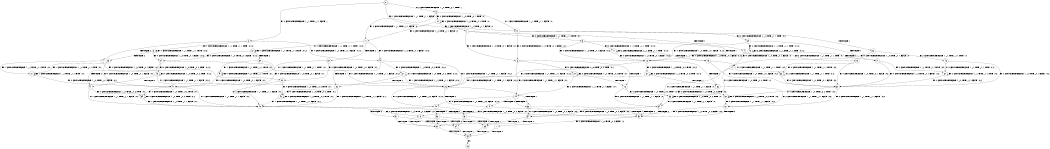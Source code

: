 digraph BCG {
size = "7, 10.5";
center = TRUE;
node [shape = circle];
0 [peripheries = 2];
0 -> 1 [label = "EX !1 !ATOMIC_EXCH_BRANCH (1, +1, TRUE, +1, 1, FALSE) !::"];
0 -> 2 [label = "EX !2 !ATOMIC_EXCH_BRANCH (1, +1, TRUE, +1, 1, FALSE) !::"];
0 -> 3 [label = "EX !0 !ATOMIC_EXCH_BRANCH (1, +0, TRUE, +0, 1, TRUE) !::"];
1 -> 4 [label = "TERMINATE !1"];
1 -> 5 [label = "EX !2 !ATOMIC_EXCH_BRANCH (1, +1, TRUE, +1, 1, TRUE) !:0:1:"];
1 -> 6 [label = "EX !0 !ATOMIC_EXCH_BRANCH (1, +0, TRUE, +0, 1, FALSE) !:0:1:"];
2 -> 7 [label = "TERMINATE !2"];
2 -> 8 [label = "EX !1 !ATOMIC_EXCH_BRANCH (1, +1, TRUE, +1, 1, TRUE) !:0:1:2:"];
2 -> 9 [label = "EX !0 !ATOMIC_EXCH_BRANCH (1, +0, TRUE, +0, 1, FALSE) !:0:1:2:"];
3 -> 10 [label = "EX !1 !ATOMIC_EXCH_BRANCH (1, +1, TRUE, +1, 1, FALSE) !:0:"];
3 -> 11 [label = "EX !2 !ATOMIC_EXCH_BRANCH (1, +1, TRUE, +1, 1, FALSE) !:0:"];
3 -> 12 [label = "EX !0 !ATOMIC_EXCH_BRANCH (1, +0, TRUE, +0, 1, TRUE) !:0:"];
4 -> 13 [label = "EX !2 !ATOMIC_EXCH_BRANCH (1, +1, TRUE, +1, 1, TRUE) !:0:"];
4 -> 14 [label = "EX !0 !ATOMIC_EXCH_BRANCH (1, +0, TRUE, +0, 1, FALSE) !:0:"];
5 -> 15 [label = "TERMINATE !1"];
5 -> 16 [label = "EX !0 !ATOMIC_EXCH_BRANCH (1, +0, TRUE, +0, 1, FALSE) !:0:1:2:"];
5 -> 17 [label = "EX !2 !ATOMIC_EXCH_BRANCH (1, +1, TRUE, +1, 1, TRUE) !:0:1:2:"];
6 -> 18 [label = "TERMINATE !1"];
6 -> 19 [label = "EX !2 !ATOMIC_EXCH_BRANCH (1, +1, TRUE, +1, 1, FALSE) !:0:1:"];
6 -> 20 [label = "EX !0 !ATOMIC_EXCH_BRANCH (1, +0, TRUE, +0, 2, TRUE) !:0:1:"];
7 -> 21 [label = "EX !1 !ATOMIC_EXCH_BRANCH (1, +1, TRUE, +1, 1, TRUE) !:0:1:"];
7 -> 22 [label = "EX !0 !ATOMIC_EXCH_BRANCH (1, +0, TRUE, +0, 1, FALSE) !:0:1:"];
8 -> 23 [label = "TERMINATE !2"];
8 -> 24 [label = "EX !0 !ATOMIC_EXCH_BRANCH (1, +0, TRUE, +0, 1, FALSE) !:0:1:2:"];
8 -> 8 [label = "EX !1 !ATOMIC_EXCH_BRANCH (1, +1, TRUE, +1, 1, TRUE) !:0:1:2:"];
9 -> 25 [label = "TERMINATE !2"];
9 -> 26 [label = "EX !1 !ATOMIC_EXCH_BRANCH (1, +1, TRUE, +1, 1, FALSE) !:0:1:2:"];
9 -> 27 [label = "EX !0 !ATOMIC_EXCH_BRANCH (1, +0, TRUE, +0, 2, TRUE) !:0:1:2:"];
10 -> 28 [label = "TERMINATE !1"];
10 -> 29 [label = "EX !2 !ATOMIC_EXCH_BRANCH (1, +1, TRUE, +1, 1, TRUE) !:0:1:"];
10 -> 6 [label = "EX !0 !ATOMIC_EXCH_BRANCH (1, +0, TRUE, +0, 1, FALSE) !:0:1:"];
11 -> 30 [label = "TERMINATE !2"];
11 -> 31 [label = "EX !1 !ATOMIC_EXCH_BRANCH (1, +1, TRUE, +1, 1, TRUE) !:0:1:2:"];
11 -> 9 [label = "EX !0 !ATOMIC_EXCH_BRANCH (1, +0, TRUE, +0, 1, FALSE) !:0:1:2:"];
12 -> 10 [label = "EX !1 !ATOMIC_EXCH_BRANCH (1, +1, TRUE, +1, 1, FALSE) !:0:"];
12 -> 11 [label = "EX !2 !ATOMIC_EXCH_BRANCH (1, +1, TRUE, +1, 1, FALSE) !:0:"];
12 -> 12 [label = "EX !0 !ATOMIC_EXCH_BRANCH (1, +0, TRUE, +0, 1, TRUE) !:0:"];
13 -> 32 [label = "EX !0 !ATOMIC_EXCH_BRANCH (1, +0, TRUE, +0, 1, FALSE) !:0:2:"];
13 -> 33 [label = "EX !2 !ATOMIC_EXCH_BRANCH (1, +1, TRUE, +1, 1, TRUE) !:0:2:"];
14 -> 34 [label = "EX !2 !ATOMIC_EXCH_BRANCH (1, +1, TRUE, +1, 1, FALSE) !:0:"];
14 -> 35 [label = "EX !0 !ATOMIC_EXCH_BRANCH (1, +0, TRUE, +0, 2, TRUE) !:0:"];
15 -> 32 [label = "EX !0 !ATOMIC_EXCH_BRANCH (1, +0, TRUE, +0, 1, FALSE) !:0:2:"];
15 -> 33 [label = "EX !2 !ATOMIC_EXCH_BRANCH (1, +1, TRUE, +1, 1, TRUE) !:0:2:"];
16 -> 36 [label = "TERMINATE !1"];
16 -> 26 [label = "EX !2 !ATOMIC_EXCH_BRANCH (1, +1, TRUE, +1, 1, FALSE) !:0:1:2:"];
16 -> 37 [label = "EX !0 !ATOMIC_EXCH_BRANCH (1, +0, TRUE, +0, 2, TRUE) !:0:1:2:"];
17 -> 15 [label = "TERMINATE !1"];
17 -> 16 [label = "EX !0 !ATOMIC_EXCH_BRANCH (1, +0, TRUE, +0, 1, FALSE) !:0:1:2:"];
17 -> 17 [label = "EX !2 !ATOMIC_EXCH_BRANCH (1, +1, TRUE, +1, 1, TRUE) !:0:1:2:"];
18 -> 34 [label = "EX !2 !ATOMIC_EXCH_BRANCH (1, +1, TRUE, +1, 1, FALSE) !:0:"];
18 -> 35 [label = "EX !0 !ATOMIC_EXCH_BRANCH (1, +0, TRUE, +0, 2, TRUE) !:0:"];
19 -> 38 [label = "TERMINATE !1"];
19 -> 39 [label = "TERMINATE !2"];
19 -> 40 [label = "EX !0 !ATOMIC_EXCH_BRANCH (1, +0, TRUE, +0, 2, FALSE) !:0:1:2:"];
20 -> 18 [label = "TERMINATE !1"];
20 -> 19 [label = "EX !2 !ATOMIC_EXCH_BRANCH (1, +1, TRUE, +1, 1, FALSE) !:0:1:"];
20 -> 20 [label = "EX !0 !ATOMIC_EXCH_BRANCH (1, +0, TRUE, +0, 2, TRUE) !:0:1:"];
21 -> 41 [label = "EX !0 !ATOMIC_EXCH_BRANCH (1, +0, TRUE, +0, 1, FALSE) !:0:1:"];
21 -> 21 [label = "EX !1 !ATOMIC_EXCH_BRANCH (1, +1, TRUE, +1, 1, TRUE) !:0:1:"];
22 -> 42 [label = "EX !1 !ATOMIC_EXCH_BRANCH (1, +1, TRUE, +1, 1, FALSE) !:0:1:"];
22 -> 43 [label = "EX !0 !ATOMIC_EXCH_BRANCH (1, +0, TRUE, +0, 2, TRUE) !:0:1:"];
23 -> 41 [label = "EX !0 !ATOMIC_EXCH_BRANCH (1, +0, TRUE, +0, 1, FALSE) !:0:1:"];
23 -> 21 [label = "EX !1 !ATOMIC_EXCH_BRANCH (1, +1, TRUE, +1, 1, TRUE) !:0:1:"];
24 -> 44 [label = "TERMINATE !2"];
24 -> 26 [label = "EX !1 !ATOMIC_EXCH_BRANCH (1, +1, TRUE, +1, 1, FALSE) !:0:1:2:"];
24 -> 45 [label = "EX !0 !ATOMIC_EXCH_BRANCH (1, +0, TRUE, +0, 2, TRUE) !:0:1:2:"];
25 -> 42 [label = "EX !1 !ATOMIC_EXCH_BRANCH (1, +1, TRUE, +1, 1, FALSE) !:0:1:"];
25 -> 43 [label = "EX !0 !ATOMIC_EXCH_BRANCH (1, +0, TRUE, +0, 2, TRUE) !:0:1:"];
26 -> 38 [label = "TERMINATE !1"];
26 -> 39 [label = "TERMINATE !2"];
26 -> 40 [label = "EX !0 !ATOMIC_EXCH_BRANCH (1, +0, TRUE, +0, 2, FALSE) !:0:1:2:"];
27 -> 25 [label = "TERMINATE !2"];
27 -> 26 [label = "EX !1 !ATOMIC_EXCH_BRANCH (1, +1, TRUE, +1, 1, FALSE) !:0:1:2:"];
27 -> 27 [label = "EX !0 !ATOMIC_EXCH_BRANCH (1, +0, TRUE, +0, 2, TRUE) !:0:1:2:"];
28 -> 46 [label = "EX !2 !ATOMIC_EXCH_BRANCH (1, +1, TRUE, +1, 1, TRUE) !:0:"];
28 -> 14 [label = "EX !0 !ATOMIC_EXCH_BRANCH (1, +0, TRUE, +0, 1, FALSE) !:0:"];
29 -> 47 [label = "TERMINATE !1"];
29 -> 48 [label = "EX !2 !ATOMIC_EXCH_BRANCH (1, +1, TRUE, +1, 1, TRUE) !:0:1:2:"];
29 -> 16 [label = "EX !0 !ATOMIC_EXCH_BRANCH (1, +0, TRUE, +0, 1, FALSE) !:0:1:2:"];
30 -> 49 [label = "EX !1 !ATOMIC_EXCH_BRANCH (1, +1, TRUE, +1, 1, TRUE) !:0:1:"];
30 -> 22 [label = "EX !0 !ATOMIC_EXCH_BRANCH (1, +0, TRUE, +0, 1, FALSE) !:0:1:"];
31 -> 50 [label = "TERMINATE !2"];
31 -> 31 [label = "EX !1 !ATOMIC_EXCH_BRANCH (1, +1, TRUE, +1, 1, TRUE) !:0:1:2:"];
31 -> 24 [label = "EX !0 !ATOMIC_EXCH_BRANCH (1, +0, TRUE, +0, 1, FALSE) !:0:1:2:"];
32 -> 51 [label = "EX !2 !ATOMIC_EXCH_BRANCH (1, +1, TRUE, +1, 1, FALSE) !:0:2:"];
32 -> 52 [label = "EX !0 !ATOMIC_EXCH_BRANCH (1, +0, TRUE, +0, 2, TRUE) !:0:2:"];
33 -> 32 [label = "EX !0 !ATOMIC_EXCH_BRANCH (1, +0, TRUE, +0, 1, FALSE) !:0:2:"];
33 -> 33 [label = "EX !2 !ATOMIC_EXCH_BRANCH (1, +1, TRUE, +1, 1, TRUE) !:0:2:"];
34 -> 53 [label = "TERMINATE !2"];
34 -> 54 [label = "EX !0 !ATOMIC_EXCH_BRANCH (1, +0, TRUE, +0, 2, FALSE) !:0:2:"];
35 -> 34 [label = "EX !2 !ATOMIC_EXCH_BRANCH (1, +1, TRUE, +1, 1, FALSE) !:0:"];
35 -> 35 [label = "EX !0 !ATOMIC_EXCH_BRANCH (1, +0, TRUE, +0, 2, TRUE) !:0:"];
36 -> 51 [label = "EX !2 !ATOMIC_EXCH_BRANCH (1, +1, TRUE, +1, 1, FALSE) !:0:2:"];
36 -> 52 [label = "EX !0 !ATOMIC_EXCH_BRANCH (1, +0, TRUE, +0, 2, TRUE) !:0:2:"];
37 -> 36 [label = "TERMINATE !1"];
37 -> 26 [label = "EX !2 !ATOMIC_EXCH_BRANCH (1, +1, TRUE, +1, 1, FALSE) !:0:1:2:"];
37 -> 37 [label = "EX !0 !ATOMIC_EXCH_BRANCH (1, +0, TRUE, +0, 2, TRUE) !:0:1:2:"];
38 -> 53 [label = "TERMINATE !2"];
38 -> 54 [label = "EX !0 !ATOMIC_EXCH_BRANCH (1, +0, TRUE, +0, 2, FALSE) !:0:2:"];
39 -> 53 [label = "TERMINATE !1"];
39 -> 55 [label = "EX !0 !ATOMIC_EXCH_BRANCH (1, +0, TRUE, +0, 2, FALSE) !:0:1:"];
40 -> 56 [label = "TERMINATE !1"];
40 -> 57 [label = "TERMINATE !2"];
40 -> 58 [label = "TERMINATE !0"];
41 -> 42 [label = "EX !1 !ATOMIC_EXCH_BRANCH (1, +1, TRUE, +1, 1, FALSE) !:0:1:"];
41 -> 59 [label = "EX !0 !ATOMIC_EXCH_BRANCH (1, +0, TRUE, +0, 2, TRUE) !:0:1:"];
42 -> 53 [label = "TERMINATE !1"];
42 -> 55 [label = "EX !0 !ATOMIC_EXCH_BRANCH (1, +0, TRUE, +0, 2, FALSE) !:0:1:"];
43 -> 42 [label = "EX !1 !ATOMIC_EXCH_BRANCH (1, +1, TRUE, +1, 1, FALSE) !:0:1:"];
43 -> 43 [label = "EX !0 !ATOMIC_EXCH_BRANCH (1, +0, TRUE, +0, 2, TRUE) !:0:1:"];
44 -> 42 [label = "EX !1 !ATOMIC_EXCH_BRANCH (1, +1, TRUE, +1, 1, FALSE) !:0:1:"];
44 -> 59 [label = "EX !0 !ATOMIC_EXCH_BRANCH (1, +0, TRUE, +0, 2, TRUE) !:0:1:"];
45 -> 44 [label = "TERMINATE !2"];
45 -> 26 [label = "EX !1 !ATOMIC_EXCH_BRANCH (1, +1, TRUE, +1, 1, FALSE) !:0:1:2:"];
45 -> 45 [label = "EX !0 !ATOMIC_EXCH_BRANCH (1, +0, TRUE, +0, 2, TRUE) !:0:1:2:"];
46 -> 60 [label = "EX !2 !ATOMIC_EXCH_BRANCH (1, +1, TRUE, +1, 1, TRUE) !:0:2:"];
46 -> 32 [label = "EX !0 !ATOMIC_EXCH_BRANCH (1, +0, TRUE, +0, 1, FALSE) !:0:2:"];
47 -> 60 [label = "EX !2 !ATOMIC_EXCH_BRANCH (1, +1, TRUE, +1, 1, TRUE) !:0:2:"];
47 -> 32 [label = "EX !0 !ATOMIC_EXCH_BRANCH (1, +0, TRUE, +0, 1, FALSE) !:0:2:"];
48 -> 47 [label = "TERMINATE !1"];
48 -> 48 [label = "EX !2 !ATOMIC_EXCH_BRANCH (1, +1, TRUE, +1, 1, TRUE) !:0:1:2:"];
48 -> 16 [label = "EX !0 !ATOMIC_EXCH_BRANCH (1, +0, TRUE, +0, 1, FALSE) !:0:1:2:"];
49 -> 49 [label = "EX !1 !ATOMIC_EXCH_BRANCH (1, +1, TRUE, +1, 1, TRUE) !:0:1:"];
49 -> 41 [label = "EX !0 !ATOMIC_EXCH_BRANCH (1, +0, TRUE, +0, 1, FALSE) !:0:1:"];
50 -> 49 [label = "EX !1 !ATOMIC_EXCH_BRANCH (1, +1, TRUE, +1, 1, TRUE) !:0:1:"];
50 -> 41 [label = "EX !0 !ATOMIC_EXCH_BRANCH (1, +0, TRUE, +0, 1, FALSE) !:0:1:"];
51 -> 53 [label = "TERMINATE !2"];
51 -> 54 [label = "EX !0 !ATOMIC_EXCH_BRANCH (1, +0, TRUE, +0, 2, FALSE) !:0:2:"];
52 -> 51 [label = "EX !2 !ATOMIC_EXCH_BRANCH (1, +1, TRUE, +1, 1, FALSE) !:0:2:"];
52 -> 52 [label = "EX !0 !ATOMIC_EXCH_BRANCH (1, +0, TRUE, +0, 2, TRUE) !:0:2:"];
53 -> 61 [label = "EX !0 !ATOMIC_EXCH_BRANCH (1, +0, TRUE, +0, 2, FALSE) !:0:"];
54 -> 62 [label = "TERMINATE !2"];
54 -> 63 [label = "TERMINATE !0"];
55 -> 62 [label = "TERMINATE !1"];
55 -> 64 [label = "TERMINATE !0"];
56 -> 62 [label = "TERMINATE !2"];
56 -> 63 [label = "TERMINATE !0"];
57 -> 62 [label = "TERMINATE !1"];
57 -> 64 [label = "TERMINATE !0"];
58 -> 63 [label = "TERMINATE !1"];
58 -> 64 [label = "TERMINATE !2"];
59 -> 42 [label = "EX !1 !ATOMIC_EXCH_BRANCH (1, +1, TRUE, +1, 1, FALSE) !:0:1:"];
59 -> 59 [label = "EX !0 !ATOMIC_EXCH_BRANCH (1, +0, TRUE, +0, 2, TRUE) !:0:1:"];
60 -> 60 [label = "EX !2 !ATOMIC_EXCH_BRANCH (1, +1, TRUE, +1, 1, TRUE) !:0:2:"];
60 -> 32 [label = "EX !0 !ATOMIC_EXCH_BRANCH (1, +0, TRUE, +0, 1, FALSE) !:0:2:"];
61 -> 65 [label = "TERMINATE !0"];
62 -> 65 [label = "TERMINATE !0"];
63 -> 65 [label = "TERMINATE !2"];
64 -> 65 [label = "TERMINATE !1"];
65 -> 66 [label = "exit"];
}
